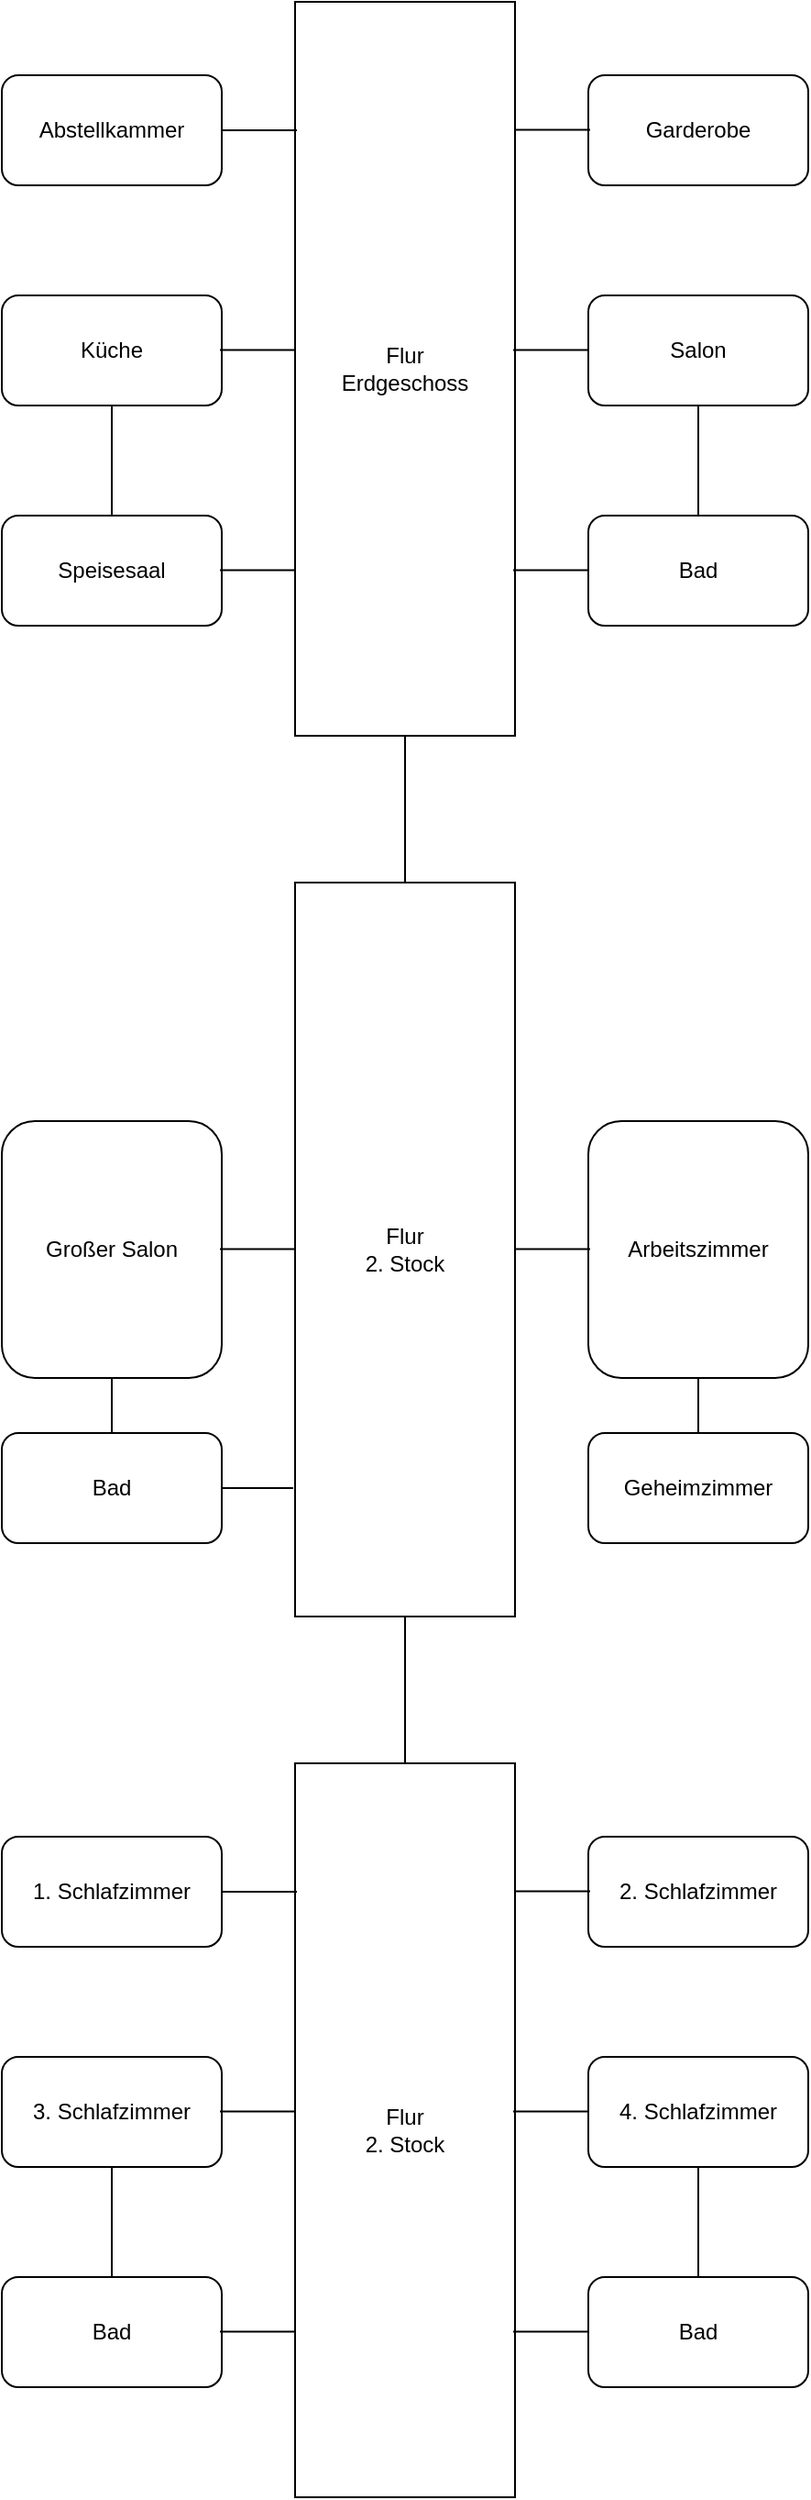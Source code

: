 <mxfile version="13.5.5" type="github">
  <diagram id="M8D3CU6c4oh0HW6at1Hh" name="Page-1">
    <mxGraphModel dx="807" dy="425" grid="1" gridSize="10" guides="1" tooltips="1" connect="1" arrows="1" fold="1" page="1" pageScale="1" pageWidth="827" pageHeight="1169" math="0" shadow="0">
      <root>
        <mxCell id="0" />
        <mxCell id="1" parent="0" />
        <mxCell id="Y8t8miariHdaGJbWX7qx-8" value="" style="group" vertex="1" connectable="0" parent="1">
          <mxGeometry x="200" y="80" width="440" height="400" as="geometry" />
        </mxCell>
        <mxCell id="tKjUs8FoC9hKr073ne-s-2" value="Flur&lt;br&gt;Erdgeschoss" style="rounded=0;whiteSpace=wrap;html=1;" parent="Y8t8miariHdaGJbWX7qx-8" vertex="1">
          <mxGeometry x="160" width="120" height="400" as="geometry" />
        </mxCell>
        <mxCell id="tKjUs8FoC9hKr073ne-s-3" value="Garderobe" style="rounded=1;whiteSpace=wrap;html=1;" parent="Y8t8miariHdaGJbWX7qx-8" vertex="1">
          <mxGeometry x="320" y="40" width="120" height="60" as="geometry" />
        </mxCell>
        <mxCell id="tKjUs8FoC9hKr073ne-s-5" value="Abstellkammer" style="rounded=1;whiteSpace=wrap;html=1;" parent="Y8t8miariHdaGJbWX7qx-8" vertex="1">
          <mxGeometry y="40" width="120" height="60" as="geometry" />
        </mxCell>
        <mxCell id="tKjUs8FoC9hKr073ne-s-6" value="Küche" style="rounded=1;whiteSpace=wrap;html=1;" parent="Y8t8miariHdaGJbWX7qx-8" vertex="1">
          <mxGeometry y="160" width="120" height="60" as="geometry" />
        </mxCell>
        <mxCell id="tKjUs8FoC9hKr073ne-s-7" value="Speisesaal" style="rounded=1;whiteSpace=wrap;html=1;" parent="Y8t8miariHdaGJbWX7qx-8" vertex="1">
          <mxGeometry y="280" width="120" height="60" as="geometry" />
        </mxCell>
        <mxCell id="tKjUs8FoC9hKr073ne-s-8" value="Salon" style="rounded=1;whiteSpace=wrap;html=1;" parent="Y8t8miariHdaGJbWX7qx-8" vertex="1">
          <mxGeometry x="320" y="160" width="120" height="60" as="geometry" />
        </mxCell>
        <mxCell id="tKjUs8FoC9hKr073ne-s-9" value="Bad" style="rounded=1;whiteSpace=wrap;html=1;" parent="Y8t8miariHdaGJbWX7qx-8" vertex="1">
          <mxGeometry x="320" y="280" width="120" height="60" as="geometry" />
        </mxCell>
        <mxCell id="Y8t8miariHdaGJbWX7qx-2" value="" style="endArrow=none;html=1;exitX=1;exitY=0.5;exitDx=0;exitDy=0;" edge="1" parent="Y8t8miariHdaGJbWX7qx-8" source="tKjUs8FoC9hKr073ne-s-5">
          <mxGeometry width="50" height="50" relative="1" as="geometry">
            <mxPoint x="120" y="100" as="sourcePoint" />
            <mxPoint x="161" y="70" as="targetPoint" />
          </mxGeometry>
        </mxCell>
        <mxCell id="Y8t8miariHdaGJbWX7qx-3" value="" style="endArrow=none;html=1;exitX=1;exitY=0.5;exitDx=0;exitDy=0;" edge="1" parent="Y8t8miariHdaGJbWX7qx-8">
          <mxGeometry width="50" height="50" relative="1" as="geometry">
            <mxPoint x="119" y="189.71" as="sourcePoint" />
            <mxPoint x="160" y="189.71" as="targetPoint" />
          </mxGeometry>
        </mxCell>
        <mxCell id="Y8t8miariHdaGJbWX7qx-4" value="" style="endArrow=none;html=1;exitX=1;exitY=0.5;exitDx=0;exitDy=0;" edge="1" parent="Y8t8miariHdaGJbWX7qx-8">
          <mxGeometry width="50" height="50" relative="1" as="geometry">
            <mxPoint x="119" y="309.71" as="sourcePoint" />
            <mxPoint x="160" y="309.71" as="targetPoint" />
          </mxGeometry>
        </mxCell>
        <mxCell id="Y8t8miariHdaGJbWX7qx-5" value="" style="endArrow=none;html=1;exitX=1;exitY=0.5;exitDx=0;exitDy=0;" edge="1" parent="Y8t8miariHdaGJbWX7qx-8">
          <mxGeometry width="50" height="50" relative="1" as="geometry">
            <mxPoint x="280" y="69.71" as="sourcePoint" />
            <mxPoint x="321" y="69.71" as="targetPoint" />
          </mxGeometry>
        </mxCell>
        <mxCell id="Y8t8miariHdaGJbWX7qx-6" value="" style="endArrow=none;html=1;exitX=1;exitY=0.5;exitDx=0;exitDy=0;" edge="1" parent="Y8t8miariHdaGJbWX7qx-8">
          <mxGeometry width="50" height="50" relative="1" as="geometry">
            <mxPoint x="279" y="189.71" as="sourcePoint" />
            <mxPoint x="320" y="189.71" as="targetPoint" />
          </mxGeometry>
        </mxCell>
        <mxCell id="Y8t8miariHdaGJbWX7qx-7" value="" style="endArrow=none;html=1;exitX=1;exitY=0.5;exitDx=0;exitDy=0;" edge="1" parent="Y8t8miariHdaGJbWX7qx-8">
          <mxGeometry width="50" height="50" relative="1" as="geometry">
            <mxPoint x="279" y="309.71" as="sourcePoint" />
            <mxPoint x="320" y="309.71" as="targetPoint" />
          </mxGeometry>
        </mxCell>
        <mxCell id="Y8t8miariHdaGJbWX7qx-45" value="" style="endArrow=none;html=1;entryX=0.5;entryY=1;entryDx=0;entryDy=0;exitX=0.5;exitY=0;exitDx=0;exitDy=0;" edge="1" parent="Y8t8miariHdaGJbWX7qx-8" source="tKjUs8FoC9hKr073ne-s-7" target="tKjUs8FoC9hKr073ne-s-6">
          <mxGeometry width="50" height="50" relative="1" as="geometry">
            <mxPoint x="30" y="270" as="sourcePoint" />
            <mxPoint x="80" y="220" as="targetPoint" />
          </mxGeometry>
        </mxCell>
        <mxCell id="Y8t8miariHdaGJbWX7qx-46" value="" style="endArrow=none;html=1;entryX=0.5;entryY=1;entryDx=0;entryDy=0;exitX=0.5;exitY=0;exitDx=0;exitDy=0;" edge="1" parent="Y8t8miariHdaGJbWX7qx-8" source="tKjUs8FoC9hKr073ne-s-9" target="tKjUs8FoC9hKr073ne-s-8">
          <mxGeometry width="50" height="50" relative="1" as="geometry">
            <mxPoint x="360" y="270" as="sourcePoint" />
            <mxPoint x="410" y="220" as="targetPoint" />
          </mxGeometry>
        </mxCell>
        <mxCell id="Y8t8miariHdaGJbWX7qx-9" value="" style="group" vertex="1" connectable="0" parent="1">
          <mxGeometry x="200" y="560" width="440" height="400" as="geometry" />
        </mxCell>
        <mxCell id="Y8t8miariHdaGJbWX7qx-10" value="Flur&lt;br&gt;2. Stock" style="rounded=0;whiteSpace=wrap;html=1;" vertex="1" parent="Y8t8miariHdaGJbWX7qx-9">
          <mxGeometry x="160" width="120" height="400" as="geometry" />
        </mxCell>
        <mxCell id="Y8t8miariHdaGJbWX7qx-13" value="Großer Salon" style="rounded=1;whiteSpace=wrap;html=1;" vertex="1" parent="Y8t8miariHdaGJbWX7qx-9">
          <mxGeometry y="130" width="120" height="140" as="geometry" />
        </mxCell>
        <mxCell id="Y8t8miariHdaGJbWX7qx-15" value="Arbeitszimmer" style="rounded=1;whiteSpace=wrap;html=1;" vertex="1" parent="Y8t8miariHdaGJbWX7qx-9">
          <mxGeometry x="320" y="130" width="120" height="140" as="geometry" />
        </mxCell>
        <mxCell id="Y8t8miariHdaGJbWX7qx-16" value="Geheimzimmer" style="rounded=1;whiteSpace=wrap;html=1;" vertex="1" parent="Y8t8miariHdaGJbWX7qx-9">
          <mxGeometry x="320" y="300" width="120" height="60" as="geometry" />
        </mxCell>
        <mxCell id="Y8t8miariHdaGJbWX7qx-18" value="" style="endArrow=none;html=1;exitX=1;exitY=0.5;exitDx=0;exitDy=0;" edge="1" parent="Y8t8miariHdaGJbWX7qx-9">
          <mxGeometry width="50" height="50" relative="1" as="geometry">
            <mxPoint x="119" y="199.71" as="sourcePoint" />
            <mxPoint x="160" y="199.71" as="targetPoint" />
          </mxGeometry>
        </mxCell>
        <mxCell id="Y8t8miariHdaGJbWX7qx-21" value="" style="endArrow=none;html=1;exitX=1;exitY=0.5;exitDx=0;exitDy=0;" edge="1" parent="Y8t8miariHdaGJbWX7qx-9">
          <mxGeometry width="50" height="50" relative="1" as="geometry">
            <mxPoint x="280" y="199.71" as="sourcePoint" />
            <mxPoint x="321" y="199.71" as="targetPoint" />
          </mxGeometry>
        </mxCell>
        <mxCell id="Y8t8miariHdaGJbWX7qx-41" value="" style="endArrow=none;html=1;entryX=0.5;entryY=1;entryDx=0;entryDy=0;" edge="1" parent="Y8t8miariHdaGJbWX7qx-9" target="Y8t8miariHdaGJbWX7qx-15">
          <mxGeometry width="50" height="50" relative="1" as="geometry">
            <mxPoint x="380" y="300" as="sourcePoint" />
            <mxPoint x="390" y="270" as="targetPoint" />
          </mxGeometry>
        </mxCell>
        <mxCell id="Y8t8miariHdaGJbWX7qx-42" value="Bad" style="rounded=1;whiteSpace=wrap;html=1;" vertex="1" parent="Y8t8miariHdaGJbWX7qx-9">
          <mxGeometry y="300" width="120" height="60" as="geometry" />
        </mxCell>
        <mxCell id="Y8t8miariHdaGJbWX7qx-43" value="" style="endArrow=none;html=1;exitX=1;exitY=0.5;exitDx=0;exitDy=0;" edge="1" parent="Y8t8miariHdaGJbWX7qx-9" source="Y8t8miariHdaGJbWX7qx-42">
          <mxGeometry width="50" height="50" relative="1" as="geometry">
            <mxPoint x="110" y="360" as="sourcePoint" />
            <mxPoint x="159" y="330" as="targetPoint" />
          </mxGeometry>
        </mxCell>
        <mxCell id="Y8t8miariHdaGJbWX7qx-44" value="" style="endArrow=none;html=1;entryX=0.5;entryY=1;entryDx=0;entryDy=0;exitX=0.5;exitY=0;exitDx=0;exitDy=0;" edge="1" parent="Y8t8miariHdaGJbWX7qx-9" source="Y8t8miariHdaGJbWX7qx-42" target="Y8t8miariHdaGJbWX7qx-13">
          <mxGeometry width="50" height="50" relative="1" as="geometry">
            <mxPoint x="40" y="320" as="sourcePoint" />
            <mxPoint x="90" y="270" as="targetPoint" />
          </mxGeometry>
        </mxCell>
        <mxCell id="Y8t8miariHdaGJbWX7qx-23" value="" style="endArrow=none;html=1;entryX=0.5;entryY=1;entryDx=0;entryDy=0;exitX=0.5;exitY=0;exitDx=0;exitDy=0;" edge="1" parent="1" source="Y8t8miariHdaGJbWX7qx-10" target="tKjUs8FoC9hKr073ne-s-2">
          <mxGeometry width="50" height="50" relative="1" as="geometry">
            <mxPoint x="400" y="540" as="sourcePoint" />
            <mxPoint x="450" y="490" as="targetPoint" />
          </mxGeometry>
        </mxCell>
        <mxCell id="Y8t8miariHdaGJbWX7qx-24" value="" style="group" vertex="1" connectable="0" parent="1">
          <mxGeometry x="200" y="1040" width="440" height="400" as="geometry" />
        </mxCell>
        <mxCell id="Y8t8miariHdaGJbWX7qx-25" value="Flur&lt;br&gt;2. Stock" style="rounded=0;whiteSpace=wrap;html=1;" vertex="1" parent="Y8t8miariHdaGJbWX7qx-24">
          <mxGeometry x="160" width="120" height="400" as="geometry" />
        </mxCell>
        <mxCell id="Y8t8miariHdaGJbWX7qx-26" value="2. Schlafzimmer" style="rounded=1;whiteSpace=wrap;html=1;" vertex="1" parent="Y8t8miariHdaGJbWX7qx-24">
          <mxGeometry x="320" y="40" width="120" height="60" as="geometry" />
        </mxCell>
        <mxCell id="Y8t8miariHdaGJbWX7qx-27" value="1. Schlafzimmer" style="rounded=1;whiteSpace=wrap;html=1;" vertex="1" parent="Y8t8miariHdaGJbWX7qx-24">
          <mxGeometry y="40" width="120" height="60" as="geometry" />
        </mxCell>
        <mxCell id="Y8t8miariHdaGJbWX7qx-28" value="3. Schlafzimmer" style="rounded=1;whiteSpace=wrap;html=1;" vertex="1" parent="Y8t8miariHdaGJbWX7qx-24">
          <mxGeometry y="160" width="120" height="60" as="geometry" />
        </mxCell>
        <mxCell id="Y8t8miariHdaGJbWX7qx-29" value="Bad" style="rounded=1;whiteSpace=wrap;html=1;" vertex="1" parent="Y8t8miariHdaGJbWX7qx-24">
          <mxGeometry y="280" width="120" height="60" as="geometry" />
        </mxCell>
        <mxCell id="Y8t8miariHdaGJbWX7qx-30" value="4. Schlafzimmer" style="rounded=1;whiteSpace=wrap;html=1;" vertex="1" parent="Y8t8miariHdaGJbWX7qx-24">
          <mxGeometry x="320" y="160" width="120" height="60" as="geometry" />
        </mxCell>
        <mxCell id="Y8t8miariHdaGJbWX7qx-31" value="Bad" style="rounded=1;whiteSpace=wrap;html=1;" vertex="1" parent="Y8t8miariHdaGJbWX7qx-24">
          <mxGeometry x="320" y="280" width="120" height="60" as="geometry" />
        </mxCell>
        <mxCell id="Y8t8miariHdaGJbWX7qx-32" value="" style="endArrow=none;html=1;exitX=1;exitY=0.5;exitDx=0;exitDy=0;" edge="1" parent="Y8t8miariHdaGJbWX7qx-24" source="Y8t8miariHdaGJbWX7qx-27">
          <mxGeometry width="50" height="50" relative="1" as="geometry">
            <mxPoint x="120" y="100" as="sourcePoint" />
            <mxPoint x="161" y="70" as="targetPoint" />
          </mxGeometry>
        </mxCell>
        <mxCell id="Y8t8miariHdaGJbWX7qx-33" value="" style="endArrow=none;html=1;exitX=1;exitY=0.5;exitDx=0;exitDy=0;" edge="1" parent="Y8t8miariHdaGJbWX7qx-24">
          <mxGeometry width="50" height="50" relative="1" as="geometry">
            <mxPoint x="119" y="189.71" as="sourcePoint" />
            <mxPoint x="160" y="189.71" as="targetPoint" />
          </mxGeometry>
        </mxCell>
        <mxCell id="Y8t8miariHdaGJbWX7qx-34" value="" style="endArrow=none;html=1;exitX=1;exitY=0.5;exitDx=0;exitDy=0;" edge="1" parent="Y8t8miariHdaGJbWX7qx-24">
          <mxGeometry width="50" height="50" relative="1" as="geometry">
            <mxPoint x="119" y="309.71" as="sourcePoint" />
            <mxPoint x="160" y="309.71" as="targetPoint" />
          </mxGeometry>
        </mxCell>
        <mxCell id="Y8t8miariHdaGJbWX7qx-35" value="" style="endArrow=none;html=1;exitX=1;exitY=0.5;exitDx=0;exitDy=0;" edge="1" parent="Y8t8miariHdaGJbWX7qx-24">
          <mxGeometry width="50" height="50" relative="1" as="geometry">
            <mxPoint x="280" y="69.71" as="sourcePoint" />
            <mxPoint x="321" y="69.71" as="targetPoint" />
          </mxGeometry>
        </mxCell>
        <mxCell id="Y8t8miariHdaGJbWX7qx-36" value="" style="endArrow=none;html=1;exitX=1;exitY=0.5;exitDx=0;exitDy=0;" edge="1" parent="Y8t8miariHdaGJbWX7qx-24">
          <mxGeometry width="50" height="50" relative="1" as="geometry">
            <mxPoint x="279" y="189.71" as="sourcePoint" />
            <mxPoint x="320" y="189.71" as="targetPoint" />
          </mxGeometry>
        </mxCell>
        <mxCell id="Y8t8miariHdaGJbWX7qx-37" value="" style="endArrow=none;html=1;exitX=1;exitY=0.5;exitDx=0;exitDy=0;" edge="1" parent="Y8t8miariHdaGJbWX7qx-24">
          <mxGeometry width="50" height="50" relative="1" as="geometry">
            <mxPoint x="279" y="309.71" as="sourcePoint" />
            <mxPoint x="320" y="309.71" as="targetPoint" />
          </mxGeometry>
        </mxCell>
        <mxCell id="Y8t8miariHdaGJbWX7qx-47" value="" style="endArrow=none;html=1;entryX=0.5;entryY=1;entryDx=0;entryDy=0;exitX=0.5;exitY=0;exitDx=0;exitDy=0;" edge="1" parent="Y8t8miariHdaGJbWX7qx-24" source="Y8t8miariHdaGJbWX7qx-29" target="Y8t8miariHdaGJbWX7qx-28">
          <mxGeometry width="50" height="50" relative="1" as="geometry">
            <mxPoint x="30" y="280" as="sourcePoint" />
            <mxPoint x="80" y="230" as="targetPoint" />
          </mxGeometry>
        </mxCell>
        <mxCell id="Y8t8miariHdaGJbWX7qx-48" value="" style="endArrow=none;html=1;entryX=0.5;entryY=1;entryDx=0;entryDy=0;exitX=0.5;exitY=0;exitDx=0;exitDy=0;" edge="1" parent="Y8t8miariHdaGJbWX7qx-24" source="Y8t8miariHdaGJbWX7qx-31" target="Y8t8miariHdaGJbWX7qx-30">
          <mxGeometry width="50" height="50" relative="1" as="geometry">
            <mxPoint x="350" y="270" as="sourcePoint" />
            <mxPoint x="400" y="220" as="targetPoint" />
          </mxGeometry>
        </mxCell>
        <mxCell id="Y8t8miariHdaGJbWX7qx-38" value="" style="endArrow=none;html=1;entryX=0.5;entryY=1;entryDx=0;entryDy=0;exitX=0.5;exitY=0;exitDx=0;exitDy=0;" edge="1" parent="1" source="Y8t8miariHdaGJbWX7qx-25" target="Y8t8miariHdaGJbWX7qx-10">
          <mxGeometry width="50" height="50" relative="1" as="geometry">
            <mxPoint x="400" y="1020" as="sourcePoint" />
            <mxPoint x="450" y="970" as="targetPoint" />
          </mxGeometry>
        </mxCell>
      </root>
    </mxGraphModel>
  </diagram>
</mxfile>
